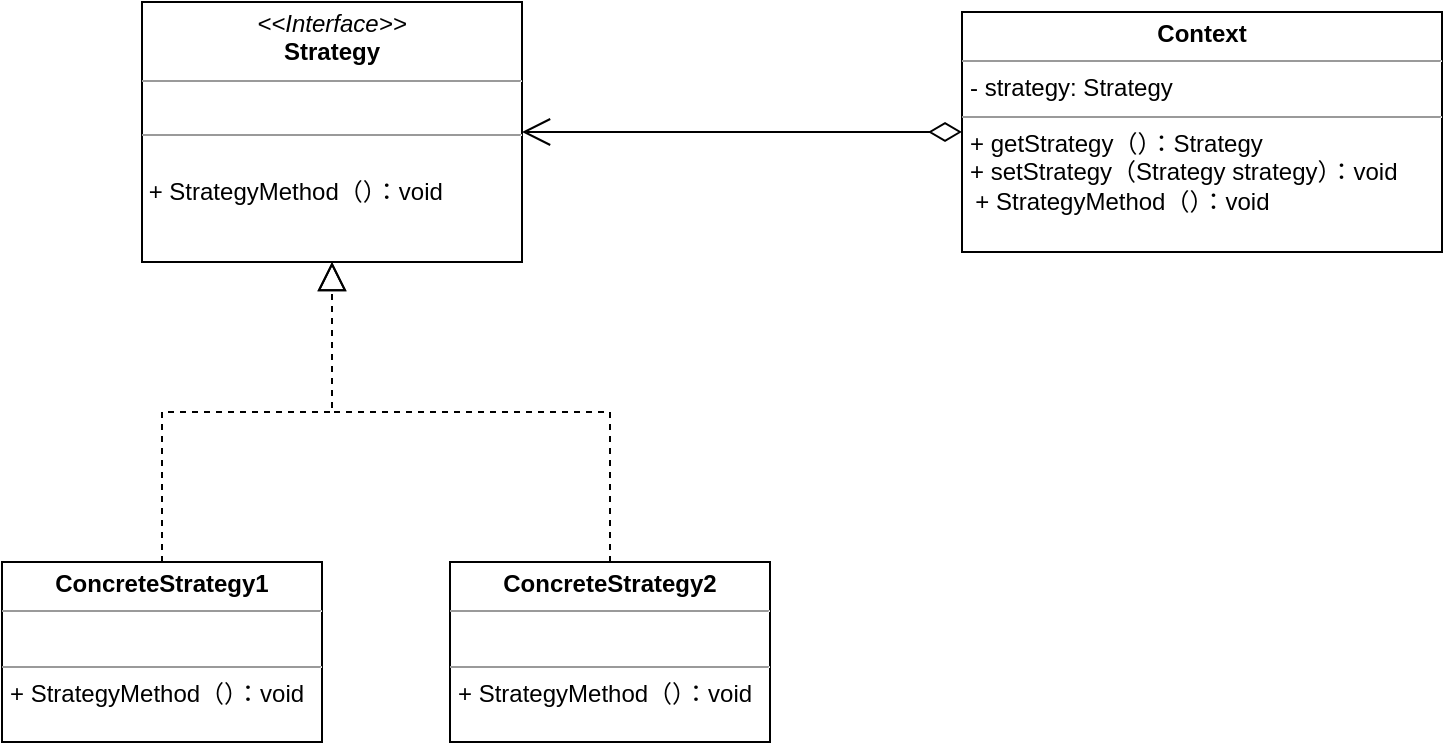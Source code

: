 <mxfile version="21.8.2" type="github">
  <diagram name="第 1 页" id="T-5nluY2STi3NKfqrG6Z">
    <mxGraphModel dx="1287" dy="676" grid="1" gridSize="10" guides="1" tooltips="1" connect="1" arrows="1" fold="1" page="1" pageScale="1" pageWidth="827" pageHeight="1169" math="0" shadow="0">
      <root>
        <mxCell id="0" />
        <mxCell id="1" parent="0" />
        <mxCell id="CrHE0BIHNRcwWWETAw1C-2" value="&lt;p style=&quot;margin:0px;margin-top:4px;text-align:center;&quot;&gt;&lt;b&gt;Context&lt;/b&gt;&lt;/p&gt;&lt;hr size=&quot;1&quot;&gt;&lt;p style=&quot;margin:0px;margin-left:4px;&quot;&gt;- strategy: Strategy&lt;/p&gt;&lt;hr size=&quot;1&quot;&gt;&lt;p style=&quot;margin:0px;margin-left:4px;&quot;&gt;+ getStrategy（）：Strategy&lt;/p&gt;&lt;p style=&quot;margin:0px;margin-left:4px;&quot;&gt;+ setStrategy（Strategy strategy）：void&lt;span style=&quot;background-color: initial;&quot;&gt;&amp;nbsp;&lt;/span&gt;&lt;/p&gt;&amp;nbsp; + StrategyMethod（）：void" style="verticalAlign=top;align=left;overflow=fill;fontSize=12;fontFamily=Helvetica;html=1;whiteSpace=wrap;" vertex="1" parent="1">
          <mxGeometry x="510" y="105" width="240" height="120" as="geometry" />
        </mxCell>
        <mxCell id="CrHE0BIHNRcwWWETAw1C-6" value="&lt;p style=&quot;margin:0px;margin-top:4px;text-align:center;&quot;&gt;&lt;b&gt;ConcreteStrategy1&lt;/b&gt;&lt;/p&gt;&lt;hr size=&quot;1&quot;&gt;&lt;p style=&quot;margin:0px;margin-left:4px;&quot;&gt;&lt;br&gt;&lt;/p&gt;&lt;hr size=&quot;1&quot;&gt;&lt;p style=&quot;margin:0px;margin-left:4px;&quot;&gt;+ StrategyMethod（）：void&lt;/p&gt;" style="verticalAlign=top;align=left;overflow=fill;fontSize=12;fontFamily=Helvetica;html=1;whiteSpace=wrap;" vertex="1" parent="1">
          <mxGeometry x="30" y="380" width="160" height="90" as="geometry" />
        </mxCell>
        <mxCell id="CrHE0BIHNRcwWWETAw1C-7" value="&lt;p style=&quot;margin:0px;margin-top:4px;text-align:center;&quot;&gt;&lt;b&gt;ConcreteStrategy2&lt;/b&gt;&lt;/p&gt;&lt;hr size=&quot;1&quot;&gt;&lt;p style=&quot;margin:0px;margin-left:4px;&quot;&gt;&lt;br&gt;&lt;/p&gt;&lt;hr size=&quot;1&quot;&gt;&lt;p style=&quot;margin:0px;margin-left:4px;&quot;&gt;+ StrategyMethod（）：void&lt;/p&gt;" style="verticalAlign=top;align=left;overflow=fill;fontSize=12;fontFamily=Helvetica;html=1;whiteSpace=wrap;" vertex="1" parent="1">
          <mxGeometry x="254" y="380" width="160" height="90" as="geometry" />
        </mxCell>
        <mxCell id="CrHE0BIHNRcwWWETAw1C-11" value="&lt;p style=&quot;margin:0px;margin-top:4px;text-align:center;&quot;&gt;&lt;i&gt;&amp;lt;&amp;lt;Interface&amp;gt;&amp;gt;&lt;/i&gt;&lt;br&gt;&lt;b style=&quot;border-color: var(--border-color);&quot;&gt;Strategy&lt;/b&gt;&lt;br&gt;&lt;/p&gt;&lt;hr size=&quot;1&quot;&gt;&lt;p style=&quot;margin:0px;margin-left:4px;&quot;&gt;&lt;br&gt;&lt;/p&gt;&lt;hr size=&quot;1&quot;&gt;&lt;p style=&quot;margin:0px;margin-left:4px;&quot;&gt;&amp;nbsp;&lt;/p&gt;&amp;nbsp;+ StrategyMethod（）：void" style="verticalAlign=top;align=left;overflow=fill;fontSize=12;fontFamily=Helvetica;html=1;whiteSpace=wrap;" vertex="1" parent="1">
          <mxGeometry x="100" y="100" width="190" height="130" as="geometry" />
        </mxCell>
        <mxCell id="CrHE0BIHNRcwWWETAw1C-12" value="" style="endArrow=open;html=1;endSize=12;startArrow=diamondThin;startSize=14;startFill=0;edgeStyle=orthogonalEdgeStyle;align=left;verticalAlign=bottom;rounded=0;exitX=0;exitY=0.5;exitDx=0;exitDy=0;" edge="1" parent="1" source="CrHE0BIHNRcwWWETAw1C-2" target="CrHE0BIHNRcwWWETAw1C-11">
          <mxGeometry x="-0.625" y="30" relative="1" as="geometry">
            <mxPoint x="300" y="330" as="sourcePoint" />
            <mxPoint x="460" y="330" as="targetPoint" />
            <mxPoint as="offset" />
          </mxGeometry>
        </mxCell>
        <mxCell id="CrHE0BIHNRcwWWETAw1C-16" value="" style="endArrow=block;dashed=1;endFill=0;endSize=12;html=1;rounded=0;entryX=0.5;entryY=1;entryDx=0;entryDy=0;exitX=0.5;exitY=0;exitDx=0;exitDy=0;edgeStyle=orthogonalEdgeStyle;" edge="1" parent="1" source="CrHE0BIHNRcwWWETAw1C-6" target="CrHE0BIHNRcwWWETAw1C-11">
          <mxGeometry width="160" relative="1" as="geometry">
            <mxPoint x="220" y="570" as="sourcePoint" />
            <mxPoint x="380" y="570" as="targetPoint" />
          </mxGeometry>
        </mxCell>
        <mxCell id="CrHE0BIHNRcwWWETAw1C-17" value="" style="endArrow=block;dashed=1;endFill=0;endSize=12;html=1;rounded=0;exitX=0.5;exitY=0;exitDx=0;exitDy=0;entryX=0.5;entryY=1;entryDx=0;entryDy=0;edgeStyle=orthogonalEdgeStyle;" edge="1" parent="1" source="CrHE0BIHNRcwWWETAw1C-7" target="CrHE0BIHNRcwWWETAw1C-11">
          <mxGeometry width="160" relative="1" as="geometry">
            <mxPoint x="210" y="520" as="sourcePoint" />
            <mxPoint x="370" y="520" as="targetPoint" />
          </mxGeometry>
        </mxCell>
      </root>
    </mxGraphModel>
  </diagram>
</mxfile>
